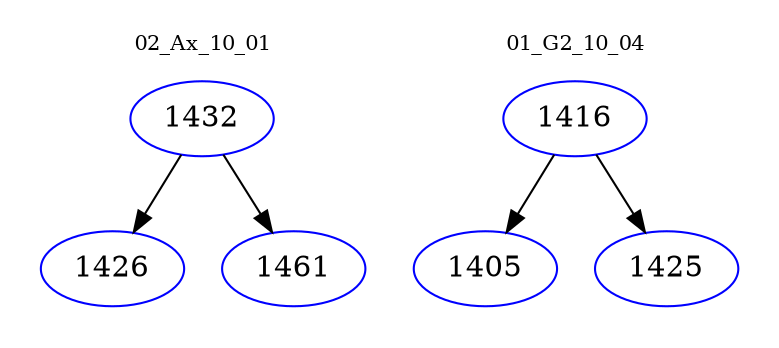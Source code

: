 digraph{
subgraph cluster_0 {
color = white
label = "02_Ax_10_01";
fontsize=10;
T0_1432 [label="1432", color="blue"]
T0_1432 -> T0_1426 [color="black"]
T0_1426 [label="1426", color="blue"]
T0_1432 -> T0_1461 [color="black"]
T0_1461 [label="1461", color="blue"]
}
subgraph cluster_1 {
color = white
label = "01_G2_10_04";
fontsize=10;
T1_1416 [label="1416", color="blue"]
T1_1416 -> T1_1405 [color="black"]
T1_1405 [label="1405", color="blue"]
T1_1416 -> T1_1425 [color="black"]
T1_1425 [label="1425", color="blue"]
}
}
